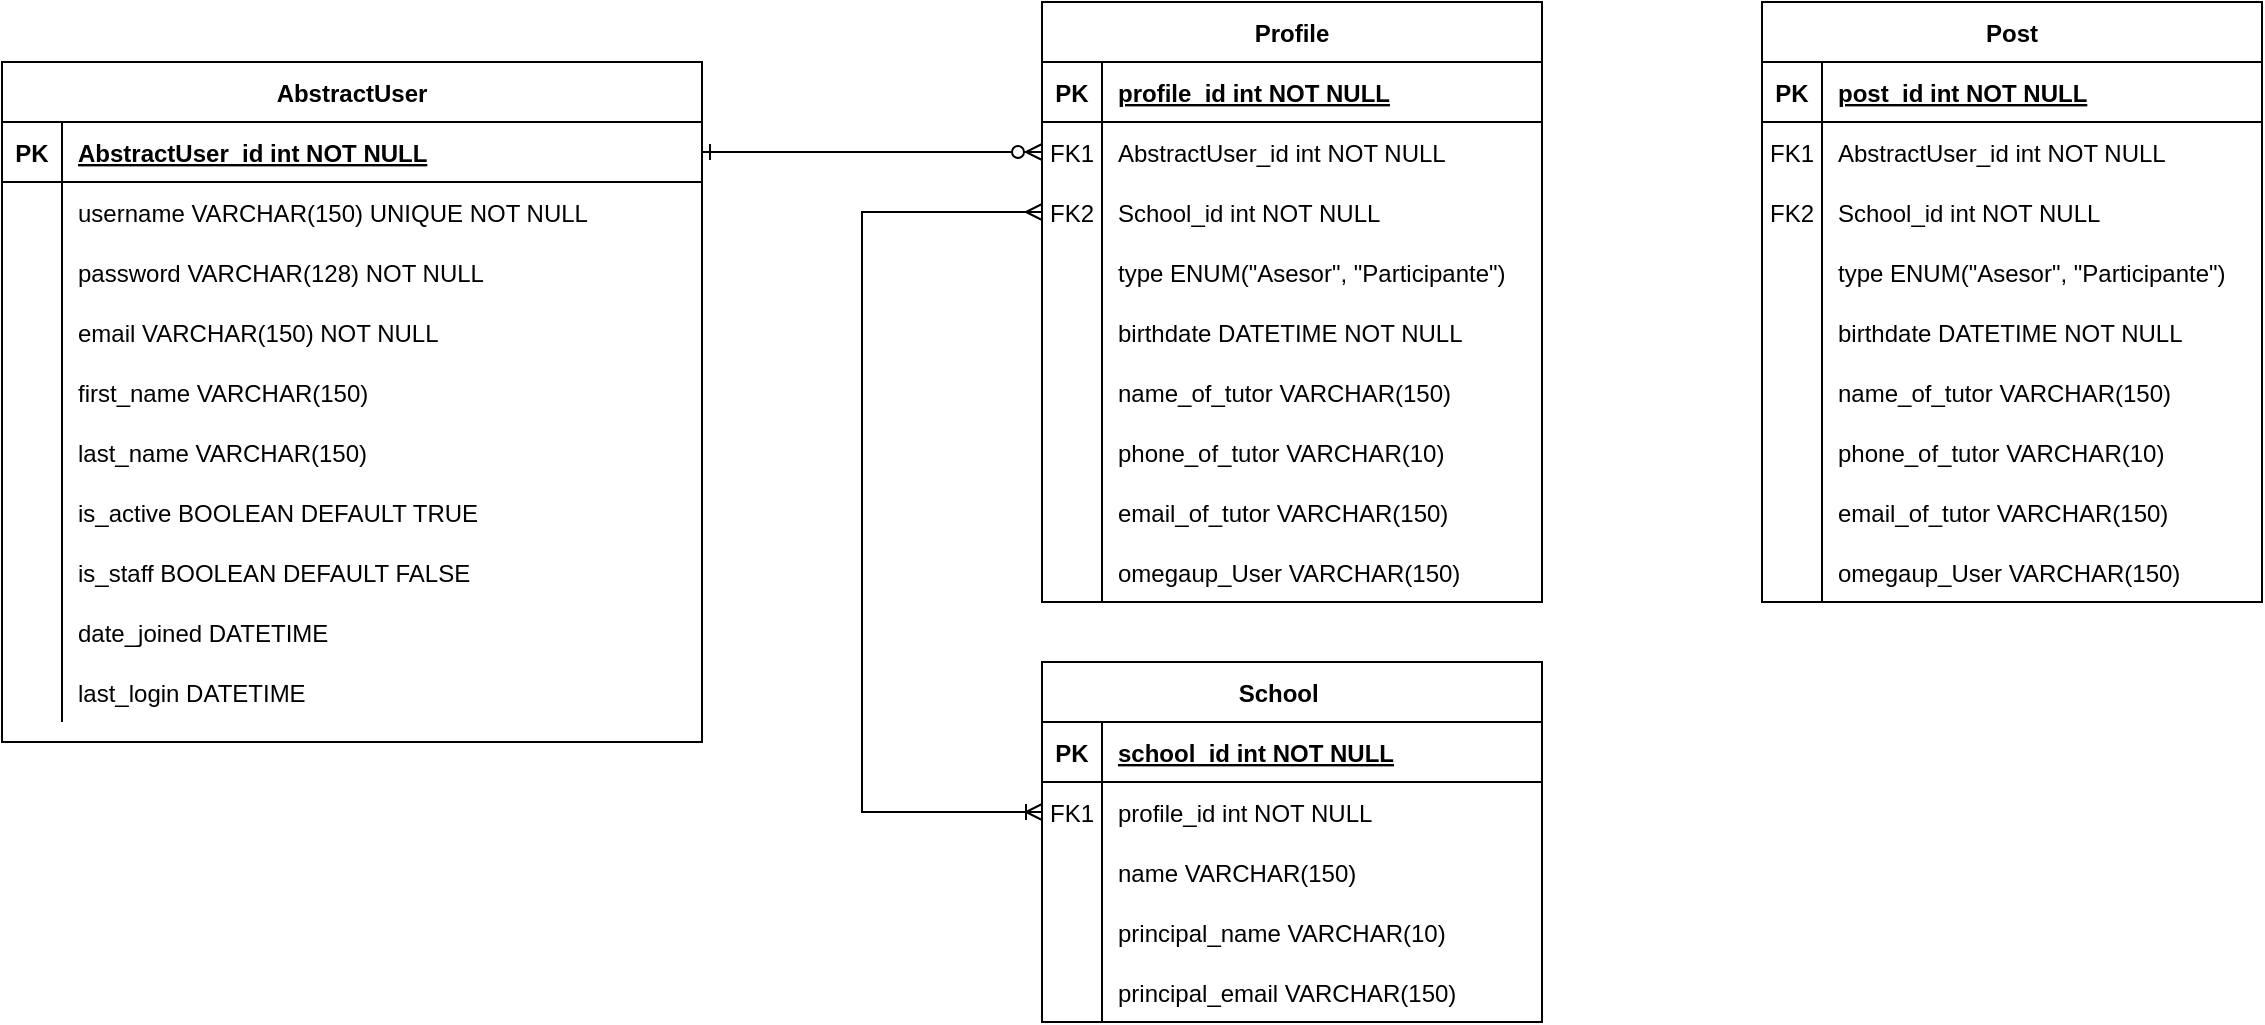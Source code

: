 <mxfile version="13.9.0" type="github">
  <diagram id="R2lEEEUBdFMjLlhIrx00" name="Page-1">
    <mxGraphModel dx="1419" dy="322" grid="1" gridSize="10" guides="1" tooltips="1" connect="1" arrows="1" fold="1" page="1" pageScale="1" pageWidth="850" pageHeight="1100" math="0" shadow="0" extFonts="Permanent Marker^https://fonts.googleapis.com/css?family=Permanent+Marker">
      <root>
        <mxCell id="0" />
        <mxCell id="1" parent="0" />
        <mxCell id="C-vyLk0tnHw3VtMMgP7b-1" value="" style="edgeStyle=entityRelationEdgeStyle;endArrow=ERzeroToMany;startArrow=ERone;endFill=1;startFill=0;entryX=0;entryY=0.5;entryDx=0;entryDy=0;" parent="1" source="C-vyLk0tnHw3VtMMgP7b-24" target="C-vyLk0tnHw3VtMMgP7b-6" edge="1">
          <mxGeometry width="100" height="100" relative="1" as="geometry">
            <mxPoint x="-450" y="730" as="sourcePoint" />
            <mxPoint x="-350" y="630" as="targetPoint" />
          </mxGeometry>
        </mxCell>
        <mxCell id="C-vyLk0tnHw3VtMMgP7b-2" value="Profile" style="shape=table;startSize=30;container=1;collapsible=1;childLayout=tableLayout;fixedRows=1;rowLines=0;fontStyle=1;align=center;resizeLast=1;" parent="1" vertex="1">
          <mxGeometry x="-290" y="40" width="250" height="300" as="geometry" />
        </mxCell>
        <mxCell id="C-vyLk0tnHw3VtMMgP7b-3" value="" style="shape=partialRectangle;collapsible=0;dropTarget=0;pointerEvents=0;fillColor=none;points=[[0,0.5],[1,0.5]];portConstraint=eastwest;top=0;left=0;right=0;bottom=1;" parent="C-vyLk0tnHw3VtMMgP7b-2" vertex="1">
          <mxGeometry y="30" width="250" height="30" as="geometry" />
        </mxCell>
        <mxCell id="C-vyLk0tnHw3VtMMgP7b-4" value="PK" style="shape=partialRectangle;overflow=hidden;connectable=0;fillColor=none;top=0;left=0;bottom=0;right=0;fontStyle=1;" parent="C-vyLk0tnHw3VtMMgP7b-3" vertex="1">
          <mxGeometry width="30" height="30" as="geometry" />
        </mxCell>
        <mxCell id="C-vyLk0tnHw3VtMMgP7b-5" value="profile_id int NOT NULL " style="shape=partialRectangle;overflow=hidden;connectable=0;fillColor=none;top=0;left=0;bottom=0;right=0;align=left;spacingLeft=6;fontStyle=5;" parent="C-vyLk0tnHw3VtMMgP7b-3" vertex="1">
          <mxGeometry x="30" width="220" height="30" as="geometry" />
        </mxCell>
        <mxCell id="C-vyLk0tnHw3VtMMgP7b-6" value="" style="shape=partialRectangle;collapsible=0;dropTarget=0;pointerEvents=0;fillColor=none;points=[[0,0.5],[1,0.5]];portConstraint=eastwest;top=0;left=0;right=0;bottom=0;" parent="C-vyLk0tnHw3VtMMgP7b-2" vertex="1">
          <mxGeometry y="60" width="250" height="30" as="geometry" />
        </mxCell>
        <mxCell id="C-vyLk0tnHw3VtMMgP7b-7" value="FK1" style="shape=partialRectangle;overflow=hidden;connectable=0;fillColor=none;top=0;left=0;bottom=0;right=0;" parent="C-vyLk0tnHw3VtMMgP7b-6" vertex="1">
          <mxGeometry width="30" height="30" as="geometry" />
        </mxCell>
        <mxCell id="C-vyLk0tnHw3VtMMgP7b-8" value="AbstractUser_id int NOT NULL" style="shape=partialRectangle;overflow=hidden;connectable=0;fillColor=none;top=0;left=0;bottom=0;right=0;align=left;spacingLeft=6;" parent="C-vyLk0tnHw3VtMMgP7b-6" vertex="1">
          <mxGeometry x="30" width="220" height="30" as="geometry" />
        </mxCell>
        <mxCell id="--BRvfXDEVk3b3rCjcNm-38" value="" style="shape=partialRectangle;collapsible=0;dropTarget=0;pointerEvents=0;fillColor=none;points=[[0,0.5],[1,0.5]];portConstraint=eastwest;top=0;left=0;right=0;bottom=0;" vertex="1" parent="C-vyLk0tnHw3VtMMgP7b-2">
          <mxGeometry y="90" width="250" height="30" as="geometry" />
        </mxCell>
        <mxCell id="--BRvfXDEVk3b3rCjcNm-39" value="FK2" style="shape=partialRectangle;overflow=hidden;connectable=0;fillColor=none;top=0;left=0;bottom=0;right=0;" vertex="1" parent="--BRvfXDEVk3b3rCjcNm-38">
          <mxGeometry width="30" height="30" as="geometry" />
        </mxCell>
        <mxCell id="--BRvfXDEVk3b3rCjcNm-40" value="School_id int NOT NULL" style="shape=partialRectangle;overflow=hidden;connectable=0;fillColor=none;top=0;left=0;bottom=0;right=0;align=left;spacingLeft=6;" vertex="1" parent="--BRvfXDEVk3b3rCjcNm-38">
          <mxGeometry x="30" width="220" height="30" as="geometry" />
        </mxCell>
        <mxCell id="C-vyLk0tnHw3VtMMgP7b-9" value="" style="shape=partialRectangle;collapsible=0;dropTarget=0;pointerEvents=0;fillColor=none;points=[[0,0.5],[1,0.5]];portConstraint=eastwest;top=0;left=0;right=0;bottom=0;" parent="C-vyLk0tnHw3VtMMgP7b-2" vertex="1">
          <mxGeometry y="120" width="250" height="30" as="geometry" />
        </mxCell>
        <mxCell id="C-vyLk0tnHw3VtMMgP7b-10" value="" style="shape=partialRectangle;overflow=hidden;connectable=0;fillColor=none;top=0;left=0;bottom=0;right=0;" parent="C-vyLk0tnHw3VtMMgP7b-9" vertex="1">
          <mxGeometry width="30" height="30" as="geometry" />
        </mxCell>
        <mxCell id="C-vyLk0tnHw3VtMMgP7b-11" value="type ENUM(&quot;Asesor&quot;, &quot;Participante&quot;)" style="shape=partialRectangle;overflow=hidden;connectable=0;fillColor=none;top=0;left=0;bottom=0;right=0;align=left;spacingLeft=6;" parent="C-vyLk0tnHw3VtMMgP7b-9" vertex="1">
          <mxGeometry x="30" width="220" height="30" as="geometry" />
        </mxCell>
        <mxCell id="--BRvfXDEVk3b3rCjcNm-26" value="" style="shape=partialRectangle;collapsible=0;dropTarget=0;pointerEvents=0;fillColor=none;points=[[0,0.5],[1,0.5]];portConstraint=eastwest;top=0;left=0;right=0;bottom=0;" vertex="1" parent="C-vyLk0tnHw3VtMMgP7b-2">
          <mxGeometry y="150" width="250" height="30" as="geometry" />
        </mxCell>
        <mxCell id="--BRvfXDEVk3b3rCjcNm-27" value="" style="shape=partialRectangle;overflow=hidden;connectable=0;fillColor=none;top=0;left=0;bottom=0;right=0;" vertex="1" parent="--BRvfXDEVk3b3rCjcNm-26">
          <mxGeometry width="30" height="30" as="geometry" />
        </mxCell>
        <mxCell id="--BRvfXDEVk3b3rCjcNm-28" value="birthdate DATETIME NOT NULL" style="shape=partialRectangle;overflow=hidden;connectable=0;fillColor=none;top=0;left=0;bottom=0;right=0;align=left;spacingLeft=6;" vertex="1" parent="--BRvfXDEVk3b3rCjcNm-26">
          <mxGeometry x="30" width="220" height="30" as="geometry" />
        </mxCell>
        <mxCell id="--BRvfXDEVk3b3rCjcNm-29" value="" style="shape=partialRectangle;collapsible=0;dropTarget=0;pointerEvents=0;fillColor=none;points=[[0,0.5],[1,0.5]];portConstraint=eastwest;top=0;left=0;right=0;bottom=0;" vertex="1" parent="C-vyLk0tnHw3VtMMgP7b-2">
          <mxGeometry y="180" width="250" height="30" as="geometry" />
        </mxCell>
        <mxCell id="--BRvfXDEVk3b3rCjcNm-30" value="" style="shape=partialRectangle;overflow=hidden;connectable=0;fillColor=none;top=0;left=0;bottom=0;right=0;" vertex="1" parent="--BRvfXDEVk3b3rCjcNm-29">
          <mxGeometry width="30" height="30" as="geometry" />
        </mxCell>
        <mxCell id="--BRvfXDEVk3b3rCjcNm-31" value="name_of_tutor VARCHAR(150)" style="shape=partialRectangle;overflow=hidden;connectable=0;fillColor=none;top=0;left=0;bottom=0;right=0;align=left;spacingLeft=6;" vertex="1" parent="--BRvfXDEVk3b3rCjcNm-29">
          <mxGeometry x="30" width="220" height="30" as="geometry" />
        </mxCell>
        <mxCell id="--BRvfXDEVk3b3rCjcNm-32" value="" style="shape=partialRectangle;collapsible=0;dropTarget=0;pointerEvents=0;fillColor=none;points=[[0,0.5],[1,0.5]];portConstraint=eastwest;top=0;left=0;right=0;bottom=0;" vertex="1" parent="C-vyLk0tnHw3VtMMgP7b-2">
          <mxGeometry y="210" width="250" height="30" as="geometry" />
        </mxCell>
        <mxCell id="--BRvfXDEVk3b3rCjcNm-33" value="" style="shape=partialRectangle;overflow=hidden;connectable=0;fillColor=none;top=0;left=0;bottom=0;right=0;" vertex="1" parent="--BRvfXDEVk3b3rCjcNm-32">
          <mxGeometry width="30" height="30" as="geometry" />
        </mxCell>
        <mxCell id="--BRvfXDEVk3b3rCjcNm-34" value="phone_of_tutor VARCHAR(10)" style="shape=partialRectangle;overflow=hidden;connectable=0;fillColor=none;top=0;left=0;bottom=0;right=0;align=left;spacingLeft=6;" vertex="1" parent="--BRvfXDEVk3b3rCjcNm-32">
          <mxGeometry x="30" width="220" height="30" as="geometry" />
        </mxCell>
        <mxCell id="--BRvfXDEVk3b3rCjcNm-35" value="" style="shape=partialRectangle;collapsible=0;dropTarget=0;pointerEvents=0;fillColor=none;points=[[0,0.5],[1,0.5]];portConstraint=eastwest;top=0;left=0;right=0;bottom=0;" vertex="1" parent="C-vyLk0tnHw3VtMMgP7b-2">
          <mxGeometry y="240" width="250" height="30" as="geometry" />
        </mxCell>
        <mxCell id="--BRvfXDEVk3b3rCjcNm-36" value="" style="shape=partialRectangle;overflow=hidden;connectable=0;fillColor=none;top=0;left=0;bottom=0;right=0;" vertex="1" parent="--BRvfXDEVk3b3rCjcNm-35">
          <mxGeometry width="30" height="30" as="geometry" />
        </mxCell>
        <mxCell id="--BRvfXDEVk3b3rCjcNm-37" value="email_of_tutor VARCHAR(150)" style="shape=partialRectangle;overflow=hidden;connectable=0;fillColor=none;top=0;left=0;bottom=0;right=0;align=left;spacingLeft=6;" vertex="1" parent="--BRvfXDEVk3b3rCjcNm-35">
          <mxGeometry x="30" width="220" height="30" as="geometry" />
        </mxCell>
        <mxCell id="--BRvfXDEVk3b3rCjcNm-41" value="" style="shape=partialRectangle;collapsible=0;dropTarget=0;pointerEvents=0;fillColor=none;points=[[0,0.5],[1,0.5]];portConstraint=eastwest;top=0;left=0;right=0;bottom=0;" vertex="1" parent="C-vyLk0tnHw3VtMMgP7b-2">
          <mxGeometry y="270" width="250" height="30" as="geometry" />
        </mxCell>
        <mxCell id="--BRvfXDEVk3b3rCjcNm-42" value="" style="shape=partialRectangle;overflow=hidden;connectable=0;fillColor=none;top=0;left=0;bottom=0;right=0;" vertex="1" parent="--BRvfXDEVk3b3rCjcNm-41">
          <mxGeometry width="30" height="30" as="geometry" />
        </mxCell>
        <mxCell id="--BRvfXDEVk3b3rCjcNm-43" value="omegaup_User VARCHAR(150)" style="shape=partialRectangle;overflow=hidden;connectable=0;fillColor=none;top=0;left=0;bottom=0;right=0;align=left;spacingLeft=6;" vertex="1" parent="--BRvfXDEVk3b3rCjcNm-41">
          <mxGeometry x="30" width="220" height="30" as="geometry" />
        </mxCell>
        <mxCell id="C-vyLk0tnHw3VtMMgP7b-23" value="AbstractUser" style="shape=table;startSize=30;container=1;collapsible=1;childLayout=tableLayout;fixedRows=1;rowLines=0;fontStyle=1;align=center;resizeLast=1;" parent="1" vertex="1">
          <mxGeometry x="-810" y="70" width="350" height="340" as="geometry" />
        </mxCell>
        <mxCell id="C-vyLk0tnHw3VtMMgP7b-24" value="" style="shape=partialRectangle;collapsible=0;dropTarget=0;pointerEvents=0;fillColor=none;points=[[0,0.5],[1,0.5]];portConstraint=eastwest;top=0;left=0;right=0;bottom=1;" parent="C-vyLk0tnHw3VtMMgP7b-23" vertex="1">
          <mxGeometry y="30" width="350" height="30" as="geometry" />
        </mxCell>
        <mxCell id="C-vyLk0tnHw3VtMMgP7b-25" value="PK" style="shape=partialRectangle;overflow=hidden;connectable=0;fillColor=none;top=0;left=0;bottom=0;right=0;fontStyle=1;" parent="C-vyLk0tnHw3VtMMgP7b-24" vertex="1">
          <mxGeometry width="30" height="30" as="geometry" />
        </mxCell>
        <mxCell id="C-vyLk0tnHw3VtMMgP7b-26" value="AbstractUser_id int NOT NULL " style="shape=partialRectangle;overflow=hidden;connectable=0;fillColor=none;top=0;left=0;bottom=0;right=0;align=left;spacingLeft=6;fontStyle=5;" parent="C-vyLk0tnHw3VtMMgP7b-24" vertex="1">
          <mxGeometry x="30" width="320" height="30" as="geometry" />
        </mxCell>
        <mxCell id="C-vyLk0tnHw3VtMMgP7b-27" value="" style="shape=partialRectangle;collapsible=0;dropTarget=0;pointerEvents=0;fillColor=none;points=[[0,0.5],[1,0.5]];portConstraint=eastwest;top=0;left=0;right=0;bottom=0;" parent="C-vyLk0tnHw3VtMMgP7b-23" vertex="1">
          <mxGeometry y="60" width="350" height="30" as="geometry" />
        </mxCell>
        <mxCell id="C-vyLk0tnHw3VtMMgP7b-28" value="" style="shape=partialRectangle;overflow=hidden;connectable=0;fillColor=none;top=0;left=0;bottom=0;right=0;" parent="C-vyLk0tnHw3VtMMgP7b-27" vertex="1">
          <mxGeometry width="30" height="30" as="geometry" />
        </mxCell>
        <mxCell id="C-vyLk0tnHw3VtMMgP7b-29" value="username VARCHAR(150) UNIQUE NOT NULL" style="shape=partialRectangle;overflow=hidden;connectable=0;fillColor=none;top=0;left=0;bottom=0;right=0;align=left;spacingLeft=6;" parent="C-vyLk0tnHw3VtMMgP7b-27" vertex="1">
          <mxGeometry x="30" width="320" height="30" as="geometry" />
        </mxCell>
        <mxCell id="--BRvfXDEVk3b3rCjcNm-19" value="" style="shape=partialRectangle;collapsible=0;dropTarget=0;pointerEvents=0;fillColor=none;points=[[0,0.5],[1,0.5]];portConstraint=eastwest;top=0;left=0;right=0;bottom=0;" vertex="1" parent="C-vyLk0tnHw3VtMMgP7b-23">
          <mxGeometry y="90" width="350" height="30" as="geometry" />
        </mxCell>
        <mxCell id="--BRvfXDEVk3b3rCjcNm-20" value="" style="shape=partialRectangle;overflow=hidden;connectable=0;fillColor=none;top=0;left=0;bottom=0;right=0;" vertex="1" parent="--BRvfXDEVk3b3rCjcNm-19">
          <mxGeometry width="30" height="30" as="geometry" />
        </mxCell>
        <mxCell id="--BRvfXDEVk3b3rCjcNm-21" value="password VARCHAR(128) NOT NULL" style="shape=partialRectangle;overflow=hidden;connectable=0;fillColor=none;top=0;left=0;bottom=0;right=0;align=left;spacingLeft=6;" vertex="1" parent="--BRvfXDEVk3b3rCjcNm-19">
          <mxGeometry x="30" width="320" height="30" as="geometry" />
        </mxCell>
        <mxCell id="--BRvfXDEVk3b3rCjcNm-7" value="" style="shape=partialRectangle;collapsible=0;dropTarget=0;pointerEvents=0;fillColor=none;points=[[0,0.5],[1,0.5]];portConstraint=eastwest;top=0;left=0;right=0;bottom=0;" vertex="1" parent="C-vyLk0tnHw3VtMMgP7b-23">
          <mxGeometry y="120" width="350" height="30" as="geometry" />
        </mxCell>
        <mxCell id="--BRvfXDEVk3b3rCjcNm-8" value="" style="shape=partialRectangle;overflow=hidden;connectable=0;fillColor=none;top=0;left=0;bottom=0;right=0;" vertex="1" parent="--BRvfXDEVk3b3rCjcNm-7">
          <mxGeometry width="30" height="30" as="geometry" />
        </mxCell>
        <mxCell id="--BRvfXDEVk3b3rCjcNm-9" value="email VARCHAR(150) NOT NULL" style="shape=partialRectangle;overflow=hidden;connectable=0;fillColor=none;top=0;left=0;bottom=0;right=0;align=left;spacingLeft=6;" vertex="1" parent="--BRvfXDEVk3b3rCjcNm-7">
          <mxGeometry x="30" width="320" height="30" as="geometry" />
        </mxCell>
        <mxCell id="--BRvfXDEVk3b3rCjcNm-1" value="" style="shape=partialRectangle;collapsible=0;dropTarget=0;pointerEvents=0;fillColor=none;points=[[0,0.5],[1,0.5]];portConstraint=eastwest;top=0;left=0;right=0;bottom=0;" vertex="1" parent="C-vyLk0tnHw3VtMMgP7b-23">
          <mxGeometry y="150" width="350" height="30" as="geometry" />
        </mxCell>
        <mxCell id="--BRvfXDEVk3b3rCjcNm-2" value="" style="shape=partialRectangle;overflow=hidden;connectable=0;fillColor=none;top=0;left=0;bottom=0;right=0;" vertex="1" parent="--BRvfXDEVk3b3rCjcNm-1">
          <mxGeometry width="30" height="30" as="geometry" />
        </mxCell>
        <mxCell id="--BRvfXDEVk3b3rCjcNm-3" value="first_name VARCHAR(150)" style="shape=partialRectangle;overflow=hidden;connectable=0;fillColor=none;top=0;left=0;bottom=0;right=0;align=left;spacingLeft=6;" vertex="1" parent="--BRvfXDEVk3b3rCjcNm-1">
          <mxGeometry x="30" width="320" height="30" as="geometry" />
        </mxCell>
        <mxCell id="--BRvfXDEVk3b3rCjcNm-4" value="" style="shape=partialRectangle;collapsible=0;dropTarget=0;pointerEvents=0;fillColor=none;points=[[0,0.5],[1,0.5]];portConstraint=eastwest;top=0;left=0;right=0;bottom=0;" vertex="1" parent="C-vyLk0tnHw3VtMMgP7b-23">
          <mxGeometry y="180" width="350" height="30" as="geometry" />
        </mxCell>
        <mxCell id="--BRvfXDEVk3b3rCjcNm-5" value="" style="shape=partialRectangle;overflow=hidden;connectable=0;fillColor=none;top=0;left=0;bottom=0;right=0;" vertex="1" parent="--BRvfXDEVk3b3rCjcNm-4">
          <mxGeometry width="30" height="30" as="geometry" />
        </mxCell>
        <mxCell id="--BRvfXDEVk3b3rCjcNm-6" value="last_name VARCHAR(150) " style="shape=partialRectangle;overflow=hidden;connectable=0;fillColor=none;top=0;left=0;bottom=0;right=0;align=left;spacingLeft=6;" vertex="1" parent="--BRvfXDEVk3b3rCjcNm-4">
          <mxGeometry x="30" width="320" height="30" as="geometry" />
        </mxCell>
        <mxCell id="--BRvfXDEVk3b3rCjcNm-13" value="" style="shape=partialRectangle;collapsible=0;dropTarget=0;pointerEvents=0;fillColor=none;points=[[0,0.5],[1,0.5]];portConstraint=eastwest;top=0;left=0;right=0;bottom=0;" vertex="1" parent="C-vyLk0tnHw3VtMMgP7b-23">
          <mxGeometry y="210" width="350" height="30" as="geometry" />
        </mxCell>
        <mxCell id="--BRvfXDEVk3b3rCjcNm-14" value="" style="shape=partialRectangle;overflow=hidden;connectable=0;fillColor=none;top=0;left=0;bottom=0;right=0;" vertex="1" parent="--BRvfXDEVk3b3rCjcNm-13">
          <mxGeometry width="30" height="30" as="geometry" />
        </mxCell>
        <mxCell id="--BRvfXDEVk3b3rCjcNm-15" value="is_active BOOLEAN DEFAULT TRUE" style="shape=partialRectangle;overflow=hidden;connectable=0;fillColor=none;top=0;left=0;bottom=0;right=0;align=left;spacingLeft=6;" vertex="1" parent="--BRvfXDEVk3b3rCjcNm-13">
          <mxGeometry x="30" width="320" height="30" as="geometry" />
        </mxCell>
        <mxCell id="--BRvfXDEVk3b3rCjcNm-10" value="" style="shape=partialRectangle;collapsible=0;dropTarget=0;pointerEvents=0;fillColor=none;points=[[0,0.5],[1,0.5]];portConstraint=eastwest;top=0;left=0;right=0;bottom=0;" vertex="1" parent="C-vyLk0tnHw3VtMMgP7b-23">
          <mxGeometry y="240" width="350" height="30" as="geometry" />
        </mxCell>
        <mxCell id="--BRvfXDEVk3b3rCjcNm-11" value="" style="shape=partialRectangle;overflow=hidden;connectable=0;fillColor=none;top=0;left=0;bottom=0;right=0;" vertex="1" parent="--BRvfXDEVk3b3rCjcNm-10">
          <mxGeometry width="30" height="30" as="geometry" />
        </mxCell>
        <mxCell id="--BRvfXDEVk3b3rCjcNm-12" value="is_staff BOOLEAN DEFAULT FALSE" style="shape=partialRectangle;overflow=hidden;connectable=0;fillColor=none;top=0;left=0;bottom=0;right=0;align=left;spacingLeft=6;" vertex="1" parent="--BRvfXDEVk3b3rCjcNm-10">
          <mxGeometry x="30" width="320" height="30" as="geometry" />
        </mxCell>
        <mxCell id="--BRvfXDEVk3b3rCjcNm-16" value="" style="shape=partialRectangle;collapsible=0;dropTarget=0;pointerEvents=0;fillColor=none;points=[[0,0.5],[1,0.5]];portConstraint=eastwest;top=0;left=0;right=0;bottom=0;" vertex="1" parent="C-vyLk0tnHw3VtMMgP7b-23">
          <mxGeometry y="270" width="350" height="30" as="geometry" />
        </mxCell>
        <mxCell id="--BRvfXDEVk3b3rCjcNm-17" value="" style="shape=partialRectangle;overflow=hidden;connectable=0;fillColor=none;top=0;left=0;bottom=0;right=0;" vertex="1" parent="--BRvfXDEVk3b3rCjcNm-16">
          <mxGeometry width="30" height="30" as="geometry" />
        </mxCell>
        <mxCell id="--BRvfXDEVk3b3rCjcNm-18" value="date_joined DATETIME " style="shape=partialRectangle;overflow=hidden;connectable=0;fillColor=none;top=0;left=0;bottom=0;right=0;align=left;spacingLeft=6;" vertex="1" parent="--BRvfXDEVk3b3rCjcNm-16">
          <mxGeometry x="30" width="320" height="30" as="geometry" />
        </mxCell>
        <mxCell id="--BRvfXDEVk3b3rCjcNm-22" value="" style="shape=partialRectangle;collapsible=0;dropTarget=0;pointerEvents=0;fillColor=none;points=[[0,0.5],[1,0.5]];portConstraint=eastwest;top=0;left=0;right=0;bottom=0;" vertex="1" parent="C-vyLk0tnHw3VtMMgP7b-23">
          <mxGeometry y="300" width="350" height="30" as="geometry" />
        </mxCell>
        <mxCell id="--BRvfXDEVk3b3rCjcNm-23" value="" style="shape=partialRectangle;overflow=hidden;connectable=0;fillColor=none;top=0;left=0;bottom=0;right=0;" vertex="1" parent="--BRvfXDEVk3b3rCjcNm-22">
          <mxGeometry width="30" height="30" as="geometry" />
        </mxCell>
        <mxCell id="--BRvfXDEVk3b3rCjcNm-24" value="last_login DATETIME " style="shape=partialRectangle;overflow=hidden;connectable=0;fillColor=none;top=0;left=0;bottom=0;right=0;align=left;spacingLeft=6;" vertex="1" parent="--BRvfXDEVk3b3rCjcNm-22">
          <mxGeometry x="30" width="320" height="30" as="geometry" />
        </mxCell>
        <mxCell id="--BRvfXDEVk3b3rCjcNm-44" value="School    " style="shape=table;startSize=30;container=1;collapsible=1;childLayout=tableLayout;fixedRows=1;rowLines=0;fontStyle=1;align=center;resizeLast=1;" vertex="1" parent="1">
          <mxGeometry x="-290" y="370" width="250" height="180" as="geometry" />
        </mxCell>
        <mxCell id="--BRvfXDEVk3b3rCjcNm-45" value="" style="shape=partialRectangle;collapsible=0;dropTarget=0;pointerEvents=0;fillColor=none;points=[[0,0.5],[1,0.5]];portConstraint=eastwest;top=0;left=0;right=0;bottom=1;" vertex="1" parent="--BRvfXDEVk3b3rCjcNm-44">
          <mxGeometry y="30" width="250" height="30" as="geometry" />
        </mxCell>
        <mxCell id="--BRvfXDEVk3b3rCjcNm-46" value="PK" style="shape=partialRectangle;overflow=hidden;connectable=0;fillColor=none;top=0;left=0;bottom=0;right=0;fontStyle=1;" vertex="1" parent="--BRvfXDEVk3b3rCjcNm-45">
          <mxGeometry width="30" height="30" as="geometry" />
        </mxCell>
        <mxCell id="--BRvfXDEVk3b3rCjcNm-47" value="school_id int NOT NULL " style="shape=partialRectangle;overflow=hidden;connectable=0;fillColor=none;top=0;left=0;bottom=0;right=0;align=left;spacingLeft=6;fontStyle=5;" vertex="1" parent="--BRvfXDEVk3b3rCjcNm-45">
          <mxGeometry x="30" width="220" height="30" as="geometry" />
        </mxCell>
        <mxCell id="--BRvfXDEVk3b3rCjcNm-48" value="" style="shape=partialRectangle;collapsible=0;dropTarget=0;pointerEvents=0;fillColor=none;points=[[0,0.5],[1,0.5]];portConstraint=eastwest;top=0;left=0;right=0;bottom=0;" vertex="1" parent="--BRvfXDEVk3b3rCjcNm-44">
          <mxGeometry y="60" width="250" height="30" as="geometry" />
        </mxCell>
        <mxCell id="--BRvfXDEVk3b3rCjcNm-49" value="FK1" style="shape=partialRectangle;overflow=hidden;connectable=0;fillColor=none;top=0;left=0;bottom=0;right=0;" vertex="1" parent="--BRvfXDEVk3b3rCjcNm-48">
          <mxGeometry width="30" height="30" as="geometry" />
        </mxCell>
        <mxCell id="--BRvfXDEVk3b3rCjcNm-50" value="profile_id int NOT NULL" style="shape=partialRectangle;overflow=hidden;connectable=0;fillColor=none;top=0;left=0;bottom=0;right=0;align=left;spacingLeft=6;" vertex="1" parent="--BRvfXDEVk3b3rCjcNm-48">
          <mxGeometry x="30" width="220" height="30" as="geometry" />
        </mxCell>
        <mxCell id="--BRvfXDEVk3b3rCjcNm-60" value="" style="shape=partialRectangle;collapsible=0;dropTarget=0;pointerEvents=0;fillColor=none;points=[[0,0.5],[1,0.5]];portConstraint=eastwest;top=0;left=0;right=0;bottom=0;" vertex="1" parent="--BRvfXDEVk3b3rCjcNm-44">
          <mxGeometry y="90" width="250" height="30" as="geometry" />
        </mxCell>
        <mxCell id="--BRvfXDEVk3b3rCjcNm-61" value="" style="shape=partialRectangle;overflow=hidden;connectable=0;fillColor=none;top=0;left=0;bottom=0;right=0;" vertex="1" parent="--BRvfXDEVk3b3rCjcNm-60">
          <mxGeometry width="30" height="30" as="geometry" />
        </mxCell>
        <mxCell id="--BRvfXDEVk3b3rCjcNm-62" value="name VARCHAR(150)" style="shape=partialRectangle;overflow=hidden;connectable=0;fillColor=none;top=0;left=0;bottom=0;right=0;align=left;spacingLeft=6;" vertex="1" parent="--BRvfXDEVk3b3rCjcNm-60">
          <mxGeometry x="30" width="220" height="30" as="geometry" />
        </mxCell>
        <mxCell id="--BRvfXDEVk3b3rCjcNm-63" value="" style="shape=partialRectangle;collapsible=0;dropTarget=0;pointerEvents=0;fillColor=none;points=[[0,0.5],[1,0.5]];portConstraint=eastwest;top=0;left=0;right=0;bottom=0;" vertex="1" parent="--BRvfXDEVk3b3rCjcNm-44">
          <mxGeometry y="120" width="250" height="30" as="geometry" />
        </mxCell>
        <mxCell id="--BRvfXDEVk3b3rCjcNm-64" value="" style="shape=partialRectangle;overflow=hidden;connectable=0;fillColor=none;top=0;left=0;bottom=0;right=0;" vertex="1" parent="--BRvfXDEVk3b3rCjcNm-63">
          <mxGeometry width="30" height="30" as="geometry" />
        </mxCell>
        <mxCell id="--BRvfXDEVk3b3rCjcNm-65" value="principal_name VARCHAR(10)" style="shape=partialRectangle;overflow=hidden;connectable=0;fillColor=none;top=0;left=0;bottom=0;right=0;align=left;spacingLeft=6;" vertex="1" parent="--BRvfXDEVk3b3rCjcNm-63">
          <mxGeometry x="30" width="220" height="30" as="geometry" />
        </mxCell>
        <mxCell id="--BRvfXDEVk3b3rCjcNm-66" value="" style="shape=partialRectangle;collapsible=0;dropTarget=0;pointerEvents=0;fillColor=none;points=[[0,0.5],[1,0.5]];portConstraint=eastwest;top=0;left=0;right=0;bottom=0;" vertex="1" parent="--BRvfXDEVk3b3rCjcNm-44">
          <mxGeometry y="150" width="250" height="30" as="geometry" />
        </mxCell>
        <mxCell id="--BRvfXDEVk3b3rCjcNm-67" value="" style="shape=partialRectangle;overflow=hidden;connectable=0;fillColor=none;top=0;left=0;bottom=0;right=0;" vertex="1" parent="--BRvfXDEVk3b3rCjcNm-66">
          <mxGeometry width="30" height="30" as="geometry" />
        </mxCell>
        <mxCell id="--BRvfXDEVk3b3rCjcNm-68" value="principal_email VARCHAR(150)" style="shape=partialRectangle;overflow=hidden;connectable=0;fillColor=none;top=0;left=0;bottom=0;right=0;align=left;spacingLeft=6;" vertex="1" parent="--BRvfXDEVk3b3rCjcNm-66">
          <mxGeometry x="30" width="220" height="30" as="geometry" />
        </mxCell>
        <mxCell id="--BRvfXDEVk3b3rCjcNm-72" style="edgeStyle=orthogonalEdgeStyle;rounded=0;orthogonalLoop=1;jettySize=auto;html=1;entryX=0;entryY=0.5;entryDx=0;entryDy=0;startArrow=ERoneToMany;startFill=0;endArrow=ERmany;endFill=0;exitX=0;exitY=0.5;exitDx=0;exitDy=0;" edge="1" parent="1" source="--BRvfXDEVk3b3rCjcNm-48" target="--BRvfXDEVk3b3rCjcNm-38">
          <mxGeometry relative="1" as="geometry">
            <mxPoint x="-360" y="360" as="sourcePoint" />
            <Array as="points">
              <mxPoint x="-380" y="445" />
              <mxPoint x="-380" y="145" />
            </Array>
          </mxGeometry>
        </mxCell>
        <mxCell id="--BRvfXDEVk3b3rCjcNm-73" value="Post" style="shape=table;startSize=30;container=1;collapsible=1;childLayout=tableLayout;fixedRows=1;rowLines=0;fontStyle=1;align=center;resizeLast=1;" vertex="1" parent="1">
          <mxGeometry x="70" y="40" width="250" height="300" as="geometry" />
        </mxCell>
        <mxCell id="--BRvfXDEVk3b3rCjcNm-74" value="" style="shape=partialRectangle;collapsible=0;dropTarget=0;pointerEvents=0;fillColor=none;points=[[0,0.5],[1,0.5]];portConstraint=eastwest;top=0;left=0;right=0;bottom=1;" vertex="1" parent="--BRvfXDEVk3b3rCjcNm-73">
          <mxGeometry y="30" width="250" height="30" as="geometry" />
        </mxCell>
        <mxCell id="--BRvfXDEVk3b3rCjcNm-75" value="PK" style="shape=partialRectangle;overflow=hidden;connectable=0;fillColor=none;top=0;left=0;bottom=0;right=0;fontStyle=1;" vertex="1" parent="--BRvfXDEVk3b3rCjcNm-74">
          <mxGeometry width="30" height="30" as="geometry" />
        </mxCell>
        <mxCell id="--BRvfXDEVk3b3rCjcNm-76" value="post_id int NOT NULL " style="shape=partialRectangle;overflow=hidden;connectable=0;fillColor=none;top=0;left=0;bottom=0;right=0;align=left;spacingLeft=6;fontStyle=5;" vertex="1" parent="--BRvfXDEVk3b3rCjcNm-74">
          <mxGeometry x="30" width="220" height="30" as="geometry" />
        </mxCell>
        <mxCell id="--BRvfXDEVk3b3rCjcNm-77" value="" style="shape=partialRectangle;collapsible=0;dropTarget=0;pointerEvents=0;fillColor=none;points=[[0,0.5],[1,0.5]];portConstraint=eastwest;top=0;left=0;right=0;bottom=0;" vertex="1" parent="--BRvfXDEVk3b3rCjcNm-73">
          <mxGeometry y="60" width="250" height="30" as="geometry" />
        </mxCell>
        <mxCell id="--BRvfXDEVk3b3rCjcNm-78" value="FK1" style="shape=partialRectangle;overflow=hidden;connectable=0;fillColor=none;top=0;left=0;bottom=0;right=0;" vertex="1" parent="--BRvfXDEVk3b3rCjcNm-77">
          <mxGeometry width="30" height="30" as="geometry" />
        </mxCell>
        <mxCell id="--BRvfXDEVk3b3rCjcNm-79" value="AbstractUser_id int NOT NULL" style="shape=partialRectangle;overflow=hidden;connectable=0;fillColor=none;top=0;left=0;bottom=0;right=0;align=left;spacingLeft=6;" vertex="1" parent="--BRvfXDEVk3b3rCjcNm-77">
          <mxGeometry x="30" width="220" height="30" as="geometry" />
        </mxCell>
        <mxCell id="--BRvfXDEVk3b3rCjcNm-80" value="" style="shape=partialRectangle;collapsible=0;dropTarget=0;pointerEvents=0;fillColor=none;points=[[0,0.5],[1,0.5]];portConstraint=eastwest;top=0;left=0;right=0;bottom=0;" vertex="1" parent="--BRvfXDEVk3b3rCjcNm-73">
          <mxGeometry y="90" width="250" height="30" as="geometry" />
        </mxCell>
        <mxCell id="--BRvfXDEVk3b3rCjcNm-81" value="FK2" style="shape=partialRectangle;overflow=hidden;connectable=0;fillColor=none;top=0;left=0;bottom=0;right=0;" vertex="1" parent="--BRvfXDEVk3b3rCjcNm-80">
          <mxGeometry width="30" height="30" as="geometry" />
        </mxCell>
        <mxCell id="--BRvfXDEVk3b3rCjcNm-82" value="School_id int NOT NULL" style="shape=partialRectangle;overflow=hidden;connectable=0;fillColor=none;top=0;left=0;bottom=0;right=0;align=left;spacingLeft=6;" vertex="1" parent="--BRvfXDEVk3b3rCjcNm-80">
          <mxGeometry x="30" width="220" height="30" as="geometry" />
        </mxCell>
        <mxCell id="--BRvfXDEVk3b3rCjcNm-83" value="" style="shape=partialRectangle;collapsible=0;dropTarget=0;pointerEvents=0;fillColor=none;points=[[0,0.5],[1,0.5]];portConstraint=eastwest;top=0;left=0;right=0;bottom=0;" vertex="1" parent="--BRvfXDEVk3b3rCjcNm-73">
          <mxGeometry y="120" width="250" height="30" as="geometry" />
        </mxCell>
        <mxCell id="--BRvfXDEVk3b3rCjcNm-84" value="" style="shape=partialRectangle;overflow=hidden;connectable=0;fillColor=none;top=0;left=0;bottom=0;right=0;" vertex="1" parent="--BRvfXDEVk3b3rCjcNm-83">
          <mxGeometry width="30" height="30" as="geometry" />
        </mxCell>
        <mxCell id="--BRvfXDEVk3b3rCjcNm-85" value="type ENUM(&quot;Asesor&quot;, &quot;Participante&quot;)" style="shape=partialRectangle;overflow=hidden;connectable=0;fillColor=none;top=0;left=0;bottom=0;right=0;align=left;spacingLeft=6;" vertex="1" parent="--BRvfXDEVk3b3rCjcNm-83">
          <mxGeometry x="30" width="220" height="30" as="geometry" />
        </mxCell>
        <mxCell id="--BRvfXDEVk3b3rCjcNm-86" value="" style="shape=partialRectangle;collapsible=0;dropTarget=0;pointerEvents=0;fillColor=none;points=[[0,0.5],[1,0.5]];portConstraint=eastwest;top=0;left=0;right=0;bottom=0;" vertex="1" parent="--BRvfXDEVk3b3rCjcNm-73">
          <mxGeometry y="150" width="250" height="30" as="geometry" />
        </mxCell>
        <mxCell id="--BRvfXDEVk3b3rCjcNm-87" value="" style="shape=partialRectangle;overflow=hidden;connectable=0;fillColor=none;top=0;left=0;bottom=0;right=0;" vertex="1" parent="--BRvfXDEVk3b3rCjcNm-86">
          <mxGeometry width="30" height="30" as="geometry" />
        </mxCell>
        <mxCell id="--BRvfXDEVk3b3rCjcNm-88" value="birthdate DATETIME NOT NULL" style="shape=partialRectangle;overflow=hidden;connectable=0;fillColor=none;top=0;left=0;bottom=0;right=0;align=left;spacingLeft=6;" vertex="1" parent="--BRvfXDEVk3b3rCjcNm-86">
          <mxGeometry x="30" width="220" height="30" as="geometry" />
        </mxCell>
        <mxCell id="--BRvfXDEVk3b3rCjcNm-89" value="" style="shape=partialRectangle;collapsible=0;dropTarget=0;pointerEvents=0;fillColor=none;points=[[0,0.5],[1,0.5]];portConstraint=eastwest;top=0;left=0;right=0;bottom=0;" vertex="1" parent="--BRvfXDEVk3b3rCjcNm-73">
          <mxGeometry y="180" width="250" height="30" as="geometry" />
        </mxCell>
        <mxCell id="--BRvfXDEVk3b3rCjcNm-90" value="" style="shape=partialRectangle;overflow=hidden;connectable=0;fillColor=none;top=0;left=0;bottom=0;right=0;" vertex="1" parent="--BRvfXDEVk3b3rCjcNm-89">
          <mxGeometry width="30" height="30" as="geometry" />
        </mxCell>
        <mxCell id="--BRvfXDEVk3b3rCjcNm-91" value="name_of_tutor VARCHAR(150)" style="shape=partialRectangle;overflow=hidden;connectable=0;fillColor=none;top=0;left=0;bottom=0;right=0;align=left;spacingLeft=6;" vertex="1" parent="--BRvfXDEVk3b3rCjcNm-89">
          <mxGeometry x="30" width="220" height="30" as="geometry" />
        </mxCell>
        <mxCell id="--BRvfXDEVk3b3rCjcNm-92" value="" style="shape=partialRectangle;collapsible=0;dropTarget=0;pointerEvents=0;fillColor=none;points=[[0,0.5],[1,0.5]];portConstraint=eastwest;top=0;left=0;right=0;bottom=0;" vertex="1" parent="--BRvfXDEVk3b3rCjcNm-73">
          <mxGeometry y="210" width="250" height="30" as="geometry" />
        </mxCell>
        <mxCell id="--BRvfXDEVk3b3rCjcNm-93" value="" style="shape=partialRectangle;overflow=hidden;connectable=0;fillColor=none;top=0;left=0;bottom=0;right=0;" vertex="1" parent="--BRvfXDEVk3b3rCjcNm-92">
          <mxGeometry width="30" height="30" as="geometry" />
        </mxCell>
        <mxCell id="--BRvfXDEVk3b3rCjcNm-94" value="phone_of_tutor VARCHAR(10)" style="shape=partialRectangle;overflow=hidden;connectable=0;fillColor=none;top=0;left=0;bottom=0;right=0;align=left;spacingLeft=6;" vertex="1" parent="--BRvfXDEVk3b3rCjcNm-92">
          <mxGeometry x="30" width="220" height="30" as="geometry" />
        </mxCell>
        <mxCell id="--BRvfXDEVk3b3rCjcNm-95" value="" style="shape=partialRectangle;collapsible=0;dropTarget=0;pointerEvents=0;fillColor=none;points=[[0,0.5],[1,0.5]];portConstraint=eastwest;top=0;left=0;right=0;bottom=0;" vertex="1" parent="--BRvfXDEVk3b3rCjcNm-73">
          <mxGeometry y="240" width="250" height="30" as="geometry" />
        </mxCell>
        <mxCell id="--BRvfXDEVk3b3rCjcNm-96" value="" style="shape=partialRectangle;overflow=hidden;connectable=0;fillColor=none;top=0;left=0;bottom=0;right=0;" vertex="1" parent="--BRvfXDEVk3b3rCjcNm-95">
          <mxGeometry width="30" height="30" as="geometry" />
        </mxCell>
        <mxCell id="--BRvfXDEVk3b3rCjcNm-97" value="email_of_tutor VARCHAR(150)" style="shape=partialRectangle;overflow=hidden;connectable=0;fillColor=none;top=0;left=0;bottom=0;right=0;align=left;spacingLeft=6;" vertex="1" parent="--BRvfXDEVk3b3rCjcNm-95">
          <mxGeometry x="30" width="220" height="30" as="geometry" />
        </mxCell>
        <mxCell id="--BRvfXDEVk3b3rCjcNm-98" value="" style="shape=partialRectangle;collapsible=0;dropTarget=0;pointerEvents=0;fillColor=none;points=[[0,0.5],[1,0.5]];portConstraint=eastwest;top=0;left=0;right=0;bottom=0;" vertex="1" parent="--BRvfXDEVk3b3rCjcNm-73">
          <mxGeometry y="270" width="250" height="30" as="geometry" />
        </mxCell>
        <mxCell id="--BRvfXDEVk3b3rCjcNm-99" value="" style="shape=partialRectangle;overflow=hidden;connectable=0;fillColor=none;top=0;left=0;bottom=0;right=0;" vertex="1" parent="--BRvfXDEVk3b3rCjcNm-98">
          <mxGeometry width="30" height="30" as="geometry" />
        </mxCell>
        <mxCell id="--BRvfXDEVk3b3rCjcNm-100" value="omegaup_User VARCHAR(150)" style="shape=partialRectangle;overflow=hidden;connectable=0;fillColor=none;top=0;left=0;bottom=0;right=0;align=left;spacingLeft=6;" vertex="1" parent="--BRvfXDEVk3b3rCjcNm-98">
          <mxGeometry x="30" width="220" height="30" as="geometry" />
        </mxCell>
      </root>
    </mxGraphModel>
  </diagram>
</mxfile>
